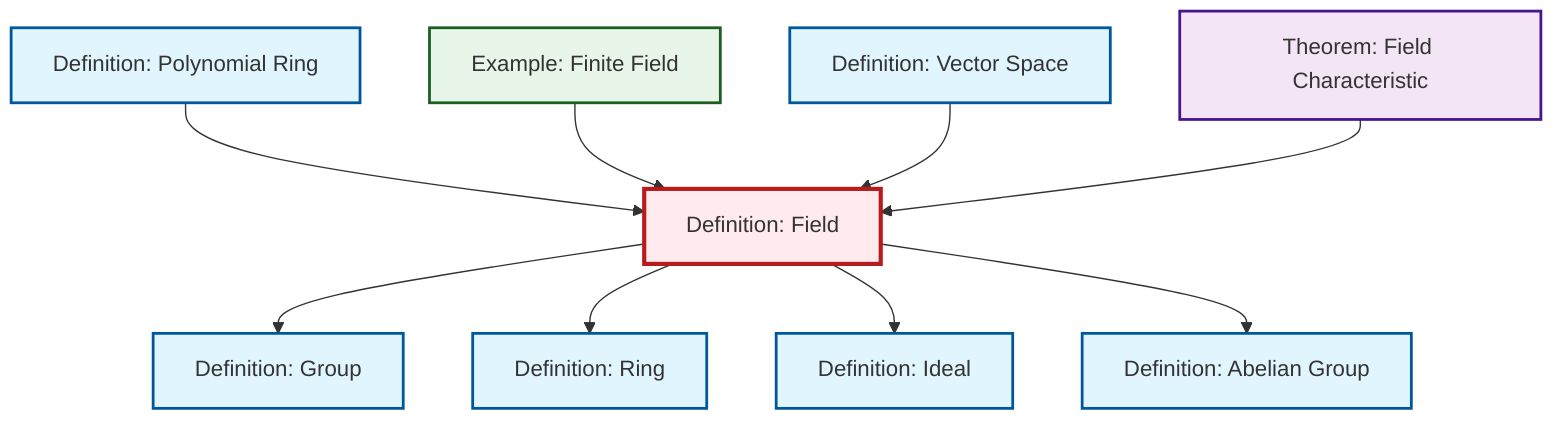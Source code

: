graph TD
    classDef definition fill:#e1f5fe,stroke:#01579b,stroke-width:2px
    classDef theorem fill:#f3e5f5,stroke:#4a148c,stroke-width:2px
    classDef axiom fill:#fff3e0,stroke:#e65100,stroke-width:2px
    classDef example fill:#e8f5e9,stroke:#1b5e20,stroke-width:2px
    classDef current fill:#ffebee,stroke:#b71c1c,stroke-width:3px
    def-ideal["Definition: Ideal"]:::definition
    def-field["Definition: Field"]:::definition
    def-abelian-group["Definition: Abelian Group"]:::definition
    def-polynomial-ring["Definition: Polynomial Ring"]:::definition
    def-ring["Definition: Ring"]:::definition
    def-vector-space["Definition: Vector Space"]:::definition
    ex-finite-field["Example: Finite Field"]:::example
    def-group["Definition: Group"]:::definition
    thm-field-characteristic["Theorem: Field Characteristic"]:::theorem
    def-field --> def-group
    def-field --> def-ring
    def-field --> def-ideal
    def-field --> def-abelian-group
    def-polynomial-ring --> def-field
    ex-finite-field --> def-field
    def-vector-space --> def-field
    thm-field-characteristic --> def-field
    class def-field current